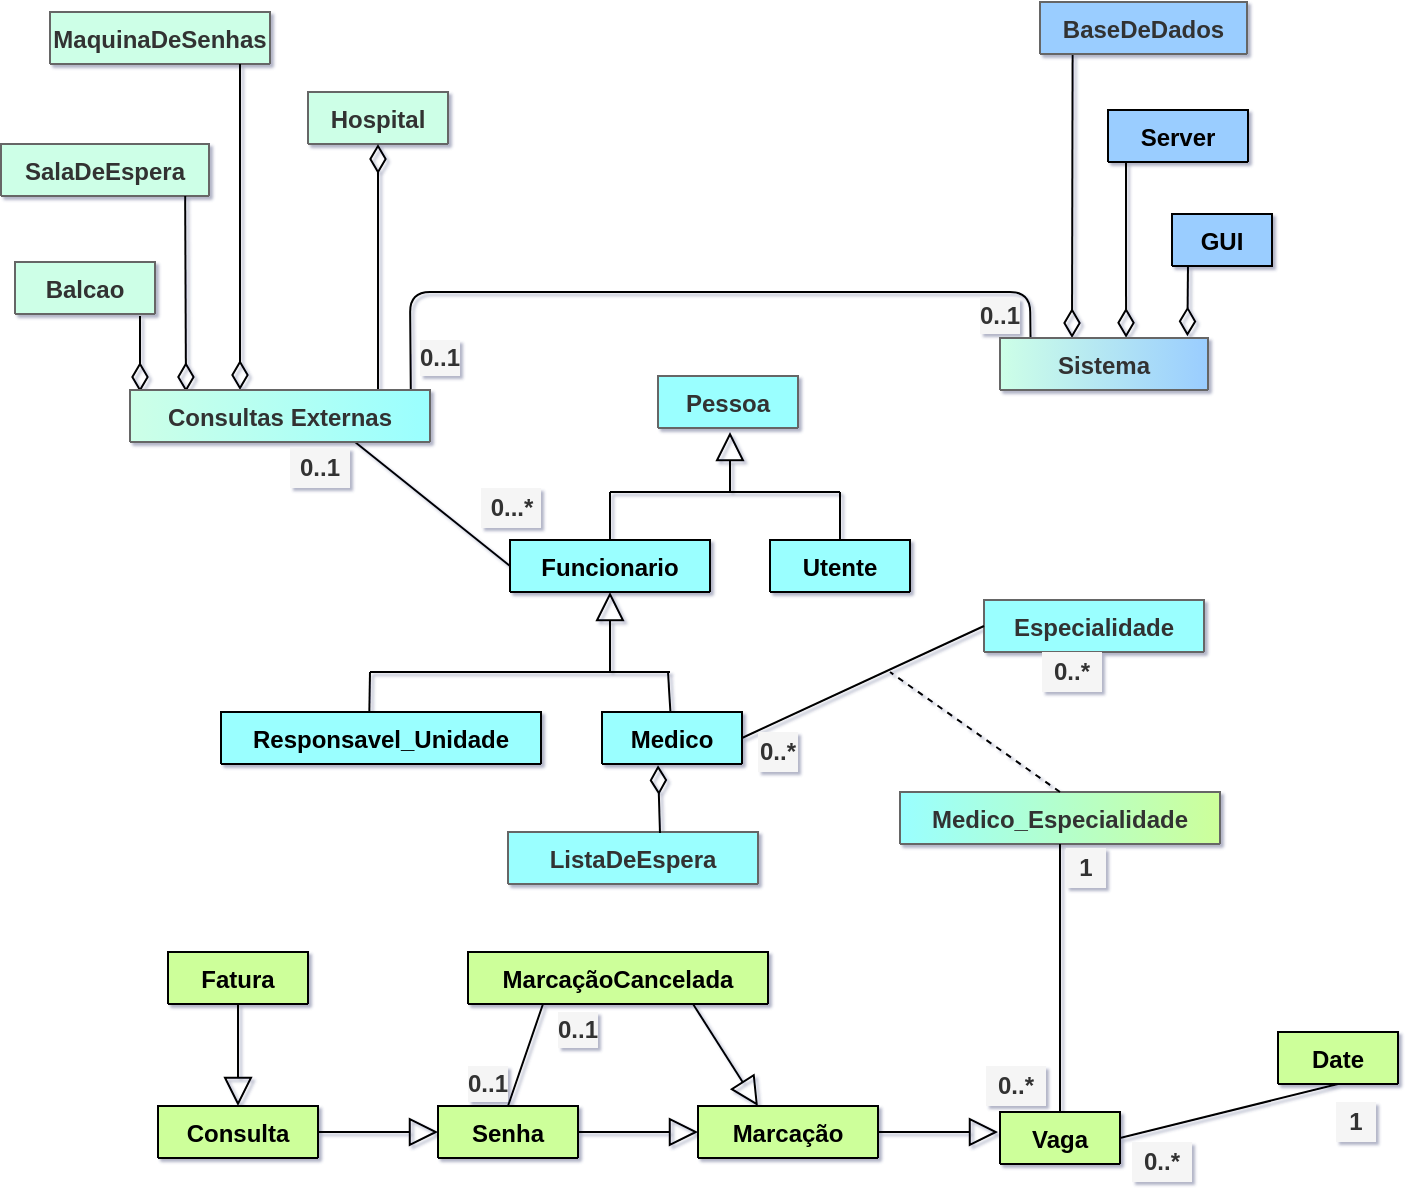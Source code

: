 <mxfile version="14.2.7" type="device"><diagram id="d--_WvBgTu2M_p7kY_5c" name="Page-1"><mxGraphModel dx="865" dy="1578" grid="1" gridSize="10" guides="1" tooltips="1" connect="1" arrows="1" fold="1" page="1" pageScale="1" pageWidth="827" pageHeight="1169" math="0" shadow="1"><root><mxCell id="0"/><mxCell id="1" parent="0"/><mxCell id="h8vCfvThGdlpIlP84JQF-1" value="Funcionario" style="swimlane;fontStyle=1;align=center;verticalAlign=top;childLayout=stackLayout;horizontal=1;startSize=26;horizontalStack=0;resizeParent=1;resizeParentMax=0;resizeLast=0;collapsible=1;marginBottom=0;fillColor=#9AFFFF;" vertex="1" collapsed="1" parent="1"><mxGeometry x="310" y="-206" width="100" height="26" as="geometry"><mxRectangle x="200" y="-239" width="160" height="128" as="alternateBounds"/></mxGeometry></mxCell><mxCell id="h8vCfvThGdlpIlP84JQF-2" value="- String access-key&#10;--int idFuncionario" style="text;strokeColor=none;fillColor=none;align=left;verticalAlign=top;spacingLeft=4;spacingRight=4;overflow=hidden;rotatable=0;points=[[0,0.5],[1,0.5]];portConstraint=eastwest;" vertex="1" parent="h8vCfvThGdlpIlP84JQF-1"><mxGeometry y="26" width="100" height="34" as="geometry"/></mxCell><mxCell id="h8vCfvThGdlpIlP84JQF-3" value="" style="line;strokeWidth=1;fillColor=none;align=left;verticalAlign=middle;spacingTop=-1;spacingLeft=3;spacingRight=3;rotatable=0;labelPosition=right;points=[];portConstraint=eastwest;" vertex="1" parent="h8vCfvThGdlpIlP84JQF-1"><mxGeometry y="60" width="100" height="8" as="geometry"/></mxCell><mxCell id="h8vCfvThGdlpIlP84JQF-4" value="+ verificarMarcaçao(utente)&#10;+ visualizarFaturas(utente)&#10;+ cobrar(fatura)" style="text;strokeColor=none;fillColor=none;align=left;verticalAlign=top;spacingLeft=4;spacingRight=4;overflow=hidden;rotatable=0;points=[[0,0.5],[1,0.5]];portConstraint=eastwest;" vertex="1" parent="h8vCfvThGdlpIlP84JQF-1"><mxGeometry y="68" width="100" height="60" as="geometry"/></mxCell><mxCell id="h8vCfvThGdlpIlP84JQF-5" value="Utente" style="swimlane;fontStyle=1;align=center;verticalAlign=top;childLayout=stackLayout;horizontal=1;startSize=26;horizontalStack=0;resizeParent=1;resizeParentMax=0;resizeLast=0;collapsible=1;marginBottom=0;fillColor=#9AFFFF;" vertex="1" collapsed="1" parent="1"><mxGeometry x="440" y="-206" width="70" height="26" as="geometry"><mxRectangle x="520" y="-239" width="160" height="80" as="alternateBounds"/></mxGeometry></mxCell><mxCell id="h8vCfvThGdlpIlP84JQF-6" value="" style="line;strokeWidth=1;fillColor=none;align=left;verticalAlign=middle;spacingTop=-1;spacingLeft=3;spacingRight=3;rotatable=0;labelPosition=right;points=[];portConstraint=eastwest;" vertex="1" parent="h8vCfvThGdlpIlP84JQF-5"><mxGeometry y="26" width="70" height="14" as="geometry"/></mxCell><mxCell id="h8vCfvThGdlpIlP84JQF-7" value="+ anunciarPresencia()&#10;+ fazerPagamento(fatura)" style="text;strokeColor=none;fillColor=none;align=left;verticalAlign=top;spacingLeft=4;spacingRight=4;overflow=hidden;rotatable=0;points=[[0,0.5],[1,0.5]];portConstraint=eastwest;" vertex="1" parent="h8vCfvThGdlpIlP84JQF-5"><mxGeometry y="40" width="70" height="40" as="geometry"/></mxCell><mxCell id="h8vCfvThGdlpIlP84JQF-14" value="Pessoa" style="swimlane;fontStyle=1;align=center;verticalAlign=top;childLayout=stackLayout;horizontal=1;startSize=26;horizontalStack=0;resizeParent=1;resizeParentMax=0;resizeLast=0;collapsible=1;marginBottom=0;strokeColor=#666666;fontColor=#333333;fillColor=#9AFFFF;" vertex="1" collapsed="1" parent="1"><mxGeometry x="384" y="-288" width="70" height="26" as="geometry"><mxRectangle x="350" y="-530" width="190" height="190" as="alternateBounds"/></mxGeometry></mxCell><mxCell id="h8vCfvThGdlpIlP84JQF-15" value="- String nome&#10;- String morada&#10;- String e-mail&#10;- int telemóvel &#10;- int data-nascimento&#10;- String sexo&#10;- int numeroDeUtente" style="text;strokeColor=none;fillColor=none;align=left;verticalAlign=top;spacingLeft=4;spacingRight=4;overflow=hidden;rotatable=0;points=[[0,0.5],[1,0.5]];portConstraint=eastwest;" vertex="1" parent="h8vCfvThGdlpIlP84JQF-14"><mxGeometry y="26" width="70" height="104" as="geometry"/></mxCell><mxCell id="h8vCfvThGdlpIlP84JQF-16" value="" style="line;strokeWidth=1;fillColor=none;align=left;verticalAlign=middle;spacingTop=-1;spacingLeft=3;spacingRight=3;rotatable=0;labelPosition=right;points=[];portConstraint=eastwest;" vertex="1" parent="h8vCfvThGdlpIlP84JQF-14"><mxGeometry y="130" width="70" height="30" as="geometry"/></mxCell><mxCell id="h8vCfvThGdlpIlP84JQF-17" value="+ visualizarCalendario(...)" style="text;strokeColor=none;fillColor=none;align=left;verticalAlign=top;spacingLeft=4;spacingRight=4;overflow=hidden;rotatable=0;points=[[0,0.5],[1,0.5]];portConstraint=eastwest;" vertex="1" parent="h8vCfvThGdlpIlP84JQF-14"><mxGeometry y="160" width="70" height="30" as="geometry"/></mxCell><mxCell id="h8vCfvThGdlpIlP84JQF-18" value="" style="endArrow=block;endFill=0;endSize=12;html=1;strokeWidth=1;" edge="1" parent="1"><mxGeometry width="160" relative="1" as="geometry"><mxPoint x="420" y="-230" as="sourcePoint"/><mxPoint x="420" y="-260" as="targetPoint"/></mxGeometry></mxCell><mxCell id="h8vCfvThGdlpIlP84JQF-19" value="" style="endArrow=none;html=1;strokeWidth=1;" edge="1" parent="1"><mxGeometry width="50" height="50" relative="1" as="geometry"><mxPoint x="360" y="-230" as="sourcePoint"/><mxPoint x="475" y="-230" as="targetPoint"/></mxGeometry></mxCell><mxCell id="h8vCfvThGdlpIlP84JQF-20" value="" style="endArrow=none;html=1;strokeWidth=1;exitX=0.5;exitY=0;exitDx=0;exitDy=0;" edge="1" parent="1" source="h8vCfvThGdlpIlP84JQF-1"><mxGeometry width="50" height="50" relative="1" as="geometry"><mxPoint x="280" y="-229" as="sourcePoint"/><mxPoint x="360" y="-230" as="targetPoint"/></mxGeometry></mxCell><mxCell id="h8vCfvThGdlpIlP84JQF-21" value="" style="endArrow=none;html=1;strokeWidth=1;exitX=0.5;exitY=0;exitDx=0;exitDy=0;" edge="1" parent="1" source="h8vCfvThGdlpIlP84JQF-5"><mxGeometry width="50" height="50" relative="1" as="geometry"><mxPoint x="250" y="-159" as="sourcePoint"/><mxPoint x="475" y="-230" as="targetPoint"/></mxGeometry></mxCell><mxCell id="h8vCfvThGdlpIlP84JQF-22" value="" style="endArrow=block;endFill=0;endSize=12;html=1;strokeWidth=1;entryX=0.5;entryY=1;entryDx=0;entryDy=0;" edge="1" parent="1" target="h8vCfvThGdlpIlP84JQF-1"><mxGeometry width="160" relative="1" as="geometry"><mxPoint x="360" y="-140" as="sourcePoint"/><mxPoint x="279.5" y="-110.996" as="targetPoint"/></mxGeometry></mxCell><mxCell id="h8vCfvThGdlpIlP84JQF-23" value="" style="endArrow=none;html=1;strokeWidth=1;" edge="1" parent="1"><mxGeometry width="50" height="50" relative="1" as="geometry"><mxPoint x="240" y="-140" as="sourcePoint"/><mxPoint x="390" y="-140" as="targetPoint"/></mxGeometry></mxCell><mxCell id="h8vCfvThGdlpIlP84JQF-24" value="" style="endArrow=none;html=1;strokeWidth=1;exitX=0.5;exitY=0;exitDx=0;exitDy=0;" edge="1" parent="1"><mxGeometry width="50" height="50" relative="1" as="geometry"><mxPoint x="239.5" y="-110" as="sourcePoint"/><mxPoint x="240" y="-140" as="targetPoint"/></mxGeometry></mxCell><mxCell id="h8vCfvThGdlpIlP84JQF-25" value="" style="endArrow=none;html=1;strokeWidth=1;" edge="1" parent="1" source="h8vCfvThGdlpIlP84JQF-8"><mxGeometry width="50" height="50" relative="1" as="geometry"><mxPoint x="400" y="-130" as="sourcePoint"/><mxPoint x="389" y="-140" as="targetPoint"/></mxGeometry></mxCell><mxCell id="h8vCfvThGdlpIlP84JQF-26" value="Especialidade" style="swimlane;fontStyle=1;align=center;verticalAlign=top;childLayout=stackLayout;horizontal=1;startSize=26;horizontalStack=0;resizeParent=1;resizeParentMax=0;resizeLast=0;collapsible=1;marginBottom=0;strokeColor=#666666;fontColor=#333333;fillColor=#9AFFFF;" vertex="1" collapsed="1" parent="1"><mxGeometry x="547" y="-176" width="110" height="26" as="geometry"><mxRectangle x="540" y="-120" width="160" height="68" as="alternateBounds"/></mxGeometry></mxCell><mxCell id="h8vCfvThGdlpIlP84JQF-27" value="- String especialidade" style="text;strokeColor=none;fillColor=none;align=left;verticalAlign=top;spacingLeft=4;spacingRight=4;overflow=hidden;rotatable=0;points=[[0,0.5],[1,0.5]];portConstraint=eastwest;" vertex="1" parent="h8vCfvThGdlpIlP84JQF-26"><mxGeometry y="26" width="110" height="34" as="geometry"/></mxCell><mxCell id="h8vCfvThGdlpIlP84JQF-28" value="" style="line;strokeWidth=1;fillColor=none;align=left;verticalAlign=middle;spacingTop=-1;spacingLeft=3;spacingRight=3;rotatable=0;labelPosition=right;points=[];portConstraint=eastwest;" vertex="1" parent="h8vCfvThGdlpIlP84JQF-26"><mxGeometry y="60" width="110" height="8" as="geometry"/></mxCell><mxCell id="h8vCfvThGdlpIlP84JQF-30" value="&lt;b&gt;0..*&lt;/b&gt;" style="text;html=1;align=center;verticalAlign=middle;whiteSpace=wrap;rounded=0;fillColor=#f5f5f5;fontColor=#333333;" vertex="1" parent="1"><mxGeometry x="434" y="-110" width="20" height="20" as="geometry"/></mxCell><mxCell id="h8vCfvThGdlpIlP84JQF-31" value="&lt;b&gt;0..*&lt;/b&gt;" style="text;html=1;align=center;verticalAlign=middle;whiteSpace=wrap;rounded=0;fillColor=#f5f5f5;fontColor=#333333;" vertex="1" parent="1"><mxGeometry x="576" y="-150" width="30" height="20" as="geometry"/></mxCell><mxCell id="h8vCfvThGdlpIlP84JQF-11" value="Responsavel_Unidade" style="swimlane;fontStyle=1;align=center;verticalAlign=top;childLayout=stackLayout;horizontal=1;startSize=26;horizontalStack=0;resizeParent=1;resizeParentMax=0;resizeLast=0;collapsible=1;marginBottom=0;fillColor=#9AFFFF;" vertex="1" collapsed="1" parent="1"><mxGeometry x="165.5" y="-120" width="160" height="26" as="geometry"><mxRectangle x="40" y="-10" width="160" height="80" as="alternateBounds"/></mxGeometry></mxCell><mxCell id="h8vCfvThGdlpIlP84JQF-12" value="" style="line;strokeWidth=1;fillColor=none;align=left;verticalAlign=middle;spacingTop=-1;spacingLeft=3;spacingRight=3;rotatable=0;labelPosition=right;points=[];portConstraint=eastwest;" vertex="1" parent="h8vCfvThGdlpIlP84JQF-11"><mxGeometry y="26" width="160" height="8" as="geometry"/></mxCell><mxCell id="h8vCfvThGdlpIlP84JQF-13" value="+ abrirVaga(vaga)&#10;+ abrirVagas(vaga[])" style="text;strokeColor=none;fillColor=none;align=left;verticalAlign=top;spacingLeft=4;spacingRight=4;overflow=hidden;rotatable=0;points=[[0,0.5],[1,0.5]];portConstraint=eastwest;" vertex="1" parent="h8vCfvThGdlpIlP84JQF-11"><mxGeometry y="34" width="160" height="46" as="geometry"/></mxCell><mxCell id="h8vCfvThGdlpIlP84JQF-39" value="Medico_Especialidade" style="swimlane;fontStyle=1;align=center;verticalAlign=top;childLayout=stackLayout;horizontal=1;startSize=26;horizontalStack=0;resizeParent=1;resizeParentMax=0;resizeLast=0;collapsible=1;marginBottom=0;strokeColor=#666666;fontColor=#333333;gradientDirection=east;fillColor=#9AFFFF;gradientColor=#CDFF9A;" vertex="1" collapsed="1" parent="1"><mxGeometry x="505" y="-80" width="160" height="26" as="geometry"><mxRectangle x="300" width="160" height="78" as="alternateBounds"/></mxGeometry></mxCell><mxCell id="h8vCfvThGdlpIlP84JQF-40" value="-  Int idFuncionario&#10;- String especialidade" style="text;strokeColor=none;fillColor=none;align=left;verticalAlign=top;spacingLeft=4;spacingRight=4;overflow=hidden;rotatable=0;points=[[0,0.5],[1,0.5]];portConstraint=eastwest;" vertex="1" parent="h8vCfvThGdlpIlP84JQF-39"><mxGeometry y="26" width="160" height="44" as="geometry"/></mxCell><mxCell id="h8vCfvThGdlpIlP84JQF-41" value="" style="line;strokeWidth=1;fillColor=none;align=left;verticalAlign=middle;spacingTop=-1;spacingLeft=3;spacingRight=3;rotatable=0;labelPosition=right;points=[];portConstraint=eastwest;" vertex="1" parent="h8vCfvThGdlpIlP84JQF-39"><mxGeometry y="70" width="160" height="8" as="geometry"/></mxCell><mxCell id="h8vCfvThGdlpIlP84JQF-52" value="Senha" style="swimlane;fontStyle=1;align=center;verticalAlign=top;childLayout=stackLayout;horizontal=1;startSize=26;horizontalStack=0;resizeParent=1;resizeParentMax=0;resizeLast=0;collapsible=1;marginBottom=0;fillColor=#CDFF9A;" vertex="1" collapsed="1" parent="1"><mxGeometry x="274" y="77" width="70" height="26" as="geometry"><mxRectangle x="95" y="497" width="170" height="78" as="alternateBounds"/></mxGeometry></mxCell><mxCell id="h8vCfvThGdlpIlP84JQF-53" value="+ String senha&#10;+ DataTime horaDeChegada  " style="text;strokeColor=none;fillColor=none;align=left;verticalAlign=top;spacingLeft=4;spacingRight=4;overflow=hidden;rotatable=0;points=[[0,0.5],[1,0.5]];portConstraint=eastwest;" vertex="1" parent="h8vCfvThGdlpIlP84JQF-52"><mxGeometry y="26" width="70" height="44" as="geometry"/></mxCell><mxCell id="h8vCfvThGdlpIlP84JQF-54" value="" style="line;strokeWidth=1;fillColor=none;align=left;verticalAlign=middle;spacingTop=-1;spacingLeft=3;spacingRight=3;rotatable=0;labelPosition=right;points=[];portConstraint=eastwest;" vertex="1" parent="h8vCfvThGdlpIlP84JQF-52"><mxGeometry y="70" width="70" height="8" as="geometry"/></mxCell><mxCell id="h8vCfvThGdlpIlP84JQF-55" value="Marcação" style="swimlane;fontStyle=1;align=center;verticalAlign=top;childLayout=stackLayout;horizontal=1;startSize=26;horizontalStack=0;resizeParent=1;resizeParentMax=0;resizeLast=0;collapsible=1;marginBottom=0;fillColor=#CDFF9A;" vertex="1" collapsed="1" parent="1"><mxGeometry x="404" y="77" width="90" height="26" as="geometry"><mxRectangle x="100" y="359" width="160" height="68" as="alternateBounds"/></mxGeometry></mxCell><mxCell id="h8vCfvThGdlpIlP84JQF-56" value="+ Utente utente" style="text;strokeColor=none;fillColor=none;align=left;verticalAlign=top;spacingLeft=4;spacingRight=4;overflow=hidden;rotatable=0;points=[[0,0.5],[1,0.5]];portConstraint=eastwest;" vertex="1" parent="h8vCfvThGdlpIlP84JQF-55"><mxGeometry y="26" width="90" height="34" as="geometry"/></mxCell><mxCell id="h8vCfvThGdlpIlP84JQF-57" value="" style="line;strokeWidth=1;fillColor=none;align=left;verticalAlign=middle;spacingTop=-1;spacingLeft=3;spacingRight=3;rotatable=0;labelPosition=right;points=[];portConstraint=eastwest;" vertex="1" parent="h8vCfvThGdlpIlP84JQF-55"><mxGeometry y="60" width="90" height="8" as="geometry"/></mxCell><mxCell id="h8vCfvThGdlpIlP84JQF-58" value="Fatura" style="swimlane;fontStyle=1;align=center;verticalAlign=top;childLayout=stackLayout;horizontal=1;startSize=26;horizontalStack=0;resizeParent=1;resizeParentMax=0;resizeLast=0;collapsible=1;marginBottom=0;fillColor=#CDFF9A;" vertex="1" collapsed="1" parent="1"><mxGeometry x="139" width="70" height="26" as="geometry"><mxRectangle x="567" y="497" width="160" height="88" as="alternateBounds"/></mxGeometry></mxCell><mxCell id="h8vCfvThGdlpIlP84JQF-59" value="+ String estado&#10;+ double valor&#10;+ DataTime emissao" style="text;strokeColor=none;fillColor=none;align=left;verticalAlign=top;spacingLeft=4;spacingRight=4;overflow=hidden;rotatable=0;points=[[0,0.5],[1,0.5]];portConstraint=eastwest;" vertex="1" parent="h8vCfvThGdlpIlP84JQF-58"><mxGeometry y="26" width="70" height="54" as="geometry"/></mxCell><mxCell id="h8vCfvThGdlpIlP84JQF-60" value="" style="line;strokeWidth=1;fillColor=none;align=left;verticalAlign=middle;spacingTop=-1;spacingLeft=3;spacingRight=3;rotatable=0;labelPosition=right;points=[];portConstraint=eastwest;" vertex="1" parent="h8vCfvThGdlpIlP84JQF-58"><mxGeometry y="80" width="70" height="8" as="geometry"/></mxCell><mxCell id="h8vCfvThGdlpIlP84JQF-61" value="Vaga" style="swimlane;fontStyle=1;align=center;verticalAlign=top;childLayout=stackLayout;horizontal=1;startSize=26;horizontalStack=0;resizeParent=1;resizeParentMax=0;resizeLast=0;collapsible=1;marginBottom=0;fillColor=#CDFF9A;" vertex="1" collapsed="1" parent="1"><mxGeometry x="555" y="80" width="60" height="26" as="geometry"><mxRectangle x="90" y="189" width="180" height="108" as="alternateBounds"/></mxGeometry></mxCell><mxCell id="h8vCfvThGdlpIlP84JQF-62" value="+ Date dia&#10;+ DataTime horario&#10;+ Medico medico &#10;+ Especialidade especialidade" style="text;strokeColor=none;fillColor=none;align=left;verticalAlign=top;spacingLeft=4;spacingRight=4;overflow=hidden;rotatable=0;points=[[0,0.5],[1,0.5]];portConstraint=eastwest;" vertex="1" parent="h8vCfvThGdlpIlP84JQF-61"><mxGeometry y="26" width="60" height="74" as="geometry"/></mxCell><mxCell id="h8vCfvThGdlpIlP84JQF-63" value="" style="line;strokeWidth=1;fillColor=none;align=left;verticalAlign=middle;spacingTop=-1;spacingLeft=3;spacingRight=3;rotatable=0;labelPosition=right;points=[];portConstraint=eastwest;" vertex="1" parent="h8vCfvThGdlpIlP84JQF-61"><mxGeometry y="100" width="60" height="8" as="geometry"/></mxCell><mxCell id="h8vCfvThGdlpIlP84JQF-64" value="Consulta" style="swimlane;fontStyle=1;align=center;verticalAlign=top;childLayout=stackLayout;horizontal=1;startSize=26;horizontalStack=0;resizeParent=1;resizeParentMax=0;resizeLast=0;collapsible=1;marginBottom=0;fillColor=#CDFF9A;" vertex="1" collapsed="1" parent="1"><mxGeometry x="134" y="77" width="80" height="26" as="geometry"><mxRectangle x="333.5" y="497" width="160" height="78" as="alternateBounds"/></mxGeometry></mxCell><mxCell id="h8vCfvThGdlpIlP84JQF-65" value="+ DataTime Inicio&#10;+ DataTime Fim &#10;" style="text;strokeColor=none;fillColor=none;align=left;verticalAlign=top;spacingLeft=4;spacingRight=4;overflow=hidden;rotatable=0;points=[[0,0.5],[1,0.5]];portConstraint=eastwest;" vertex="1" parent="h8vCfvThGdlpIlP84JQF-64"><mxGeometry y="26" width="80" height="44" as="geometry"/></mxCell><mxCell id="h8vCfvThGdlpIlP84JQF-66" value="" style="line;strokeWidth=1;fillColor=none;align=left;verticalAlign=middle;spacingTop=-1;spacingLeft=3;spacingRight=3;rotatable=0;labelPosition=right;points=[];portConstraint=eastwest;" vertex="1" parent="h8vCfvThGdlpIlP84JQF-64"><mxGeometry y="70" width="80" height="8" as="geometry"/></mxCell><mxCell id="h8vCfvThGdlpIlP84JQF-67" value="Date" style="swimlane;fontStyle=1;align=center;verticalAlign=top;childLayout=stackLayout;horizontal=1;startSize=26;horizontalStack=0;resizeParent=1;resizeParentMax=0;resizeLast=0;collapsible=1;marginBottom=0;fillColor=#CDFF9A;" vertex="1" collapsed="1" parent="1"><mxGeometry x="694" y="40" width="60" height="26" as="geometry"><mxRectangle x="380" y="189" width="160" height="180" as="alternateBounds"/></mxGeometry></mxCell><mxCell id="h8vCfvThGdlpIlP84JQF-68" value="- Java.util.Date date" style="text;strokeColor=none;fillColor=none;align=left;verticalAlign=top;spacingLeft=4;spacingRight=4;overflow=hidden;rotatable=0;points=[[0,0.5],[1,0.5]];portConstraint=eastwest;" vertex="1" parent="h8vCfvThGdlpIlP84JQF-67"><mxGeometry y="26" width="60" height="26" as="geometry"/></mxCell><mxCell id="h8vCfvThGdlpIlP84JQF-69" value="" style="line;strokeWidth=1;fillColor=none;align=left;verticalAlign=middle;spacingTop=-1;spacingLeft=3;spacingRight=3;rotatable=0;labelPosition=right;points=[];portConstraint=eastwest;" vertex="1" parent="h8vCfvThGdlpIlP84JQF-67"><mxGeometry y="52" width="60" height="18" as="geometry"/></mxCell><mxCell id="h8vCfvThGdlpIlP84JQF-70" value="+ Date(int, int, int)&#10;+ getDateValue()&#10;+ getDay()&#10;+ getMonth()&#10;+ getYear()&#10;+ compareTo()&#10;+ equal()&#10;&#10;" style="text;strokeColor=none;fillColor=none;align=left;verticalAlign=top;spacingLeft=4;spacingRight=4;overflow=hidden;rotatable=0;points=[[0,0.5],[1,0.5]];portConstraint=eastwest;" vertex="1" parent="h8vCfvThGdlpIlP84JQF-67"><mxGeometry y="70" width="60" height="110" as="geometry"/></mxCell><mxCell id="h8vCfvThGdlpIlP84JQF-72" value="" style="endArrow=block;endFill=0;endSize=12;html=1;strokeWidth=1;" edge="1" parent="1"><mxGeometry width="160" relative="1" as="geometry"><mxPoint x="494" y="90" as="sourcePoint"/><mxPoint x="554" y="90" as="targetPoint"/></mxGeometry></mxCell><mxCell id="h8vCfvThGdlpIlP84JQF-73" value="" style="endArrow=block;endFill=0;endSize=12;html=1;strokeWidth=1;entryX=0;entryY=0.5;entryDx=0;entryDy=0;" edge="1" parent="1" target="h8vCfvThGdlpIlP84JQF-55"><mxGeometry width="160" relative="1" as="geometry"><mxPoint x="344" y="90" as="sourcePoint"/><mxPoint x="203.5" y="387.004" as="targetPoint"/></mxGeometry></mxCell><mxCell id="h8vCfvThGdlpIlP84JQF-74" value="" style="endArrow=block;endFill=0;endSize=12;html=1;strokeWidth=1;entryX=0;entryY=0.5;entryDx=0;entryDy=0;" edge="1" parent="1" target="h8vCfvThGdlpIlP84JQF-52"><mxGeometry width="160" relative="1" as="geometry"><mxPoint x="214" y="90" as="sourcePoint"/><mxPoint x="204" y="525" as="targetPoint"/></mxGeometry></mxCell><mxCell id="h8vCfvThGdlpIlP84JQF-75" value="" style="endArrow=block;endFill=0;endSize=12;html=1;strokeWidth=1;entryX=0.5;entryY=0;entryDx=0;entryDy=0;exitX=0.5;exitY=1;exitDx=0;exitDy=0;" edge="1" parent="1" source="h8vCfvThGdlpIlP84JQF-58" target="h8vCfvThGdlpIlP84JQF-64"><mxGeometry width="160" relative="1" as="geometry"><mxPoint x="415" y="330" as="sourcePoint"/><mxPoint x="344" y="330" as="targetPoint"/></mxGeometry></mxCell><mxCell id="h8vCfvThGdlpIlP84JQF-76" value="MarcaçãoCancelada" style="swimlane;fontStyle=1;align=center;verticalAlign=top;childLayout=stackLayout;horizontal=1;startSize=26;horizontalStack=0;resizeParent=1;resizeParentMax=0;resizeLast=0;collapsible=1;marginBottom=0;gradientDirection=east;fillColor=#CDFF9A;" vertex="1" collapsed="1" parent="1"><mxGeometry x="289" width="150" height="26" as="geometry"><mxRectangle x="560" y="359" width="160" height="88" as="alternateBounds"/></mxGeometry></mxCell><mxCell id="h8vCfvThGdlpIlP84JQF-77" value="+ Date dataCancelamento&#10;+ Pessoa cancelou&#10;+ String Razao" style="text;strokeColor=none;fillColor=none;align=left;verticalAlign=top;spacingLeft=4;spacingRight=4;overflow=hidden;rotatable=0;points=[[0,0.5],[1,0.5]];portConstraint=eastwest;" vertex="1" parent="h8vCfvThGdlpIlP84JQF-76"><mxGeometry y="26" width="150" height="54" as="geometry"/></mxCell><mxCell id="h8vCfvThGdlpIlP84JQF-78" value="" style="line;strokeWidth=1;fillColor=none;align=left;verticalAlign=middle;spacingTop=-1;spacingLeft=3;spacingRight=3;rotatable=0;labelPosition=right;points=[];portConstraint=eastwest;" vertex="1" parent="h8vCfvThGdlpIlP84JQF-76"><mxGeometry y="80" width="150" height="8" as="geometry"/></mxCell><mxCell id="h8vCfvThGdlpIlP84JQF-79" value="" style="endArrow=block;endFill=0;endSize=12;html=1;strokeWidth=1;entryX=0.333;entryY=0;entryDx=0;entryDy=0;exitX=0.75;exitY=1;exitDx=0;exitDy=0;entryPerimeter=0;" edge="1" parent="1" target="h8vCfvThGdlpIlP84JQF-55" source="h8vCfvThGdlpIlP84JQF-76"><mxGeometry width="160" relative="1" as="geometry"><mxPoint x="573" y="482" as="sourcePoint"/><mxPoint x="203.5" y="387.004" as="targetPoint"/></mxGeometry></mxCell><mxCell id="h8vCfvThGdlpIlP84JQF-80" value="" style="endArrow=none;html=1;exitX=0.5;exitY=0;exitDx=0;exitDy=0;entryX=0.25;entryY=1;entryDx=0;entryDy=0;" edge="1" parent="1" source="h8vCfvThGdlpIlP84JQF-52" target="h8vCfvThGdlpIlP84JQF-76"><mxGeometry width="50" height="50" relative="1" as="geometry"><mxPoint x="464" y="499" as="sourcePoint"/><mxPoint x="514" y="449" as="targetPoint"/></mxGeometry></mxCell><mxCell id="h8vCfvThGdlpIlP84JQF-81" value="" style="endArrow=none;html=1;entryX=0.5;entryY=1;entryDx=0;entryDy=0;exitX=1;exitY=0.5;exitDx=0;exitDy=0;" edge="1" parent="1" source="h8vCfvThGdlpIlP84JQF-61" target="h8vCfvThGdlpIlP84JQF-67"><mxGeometry width="50" height="50" relative="1" as="geometry"><mxPoint x="284.62" y="308.024" as="sourcePoint"/><mxPoint x="394.76" y="308" as="targetPoint"/></mxGeometry></mxCell><mxCell id="h8vCfvThGdlpIlP84JQF-82" value="" style="endArrow=none;html=1;entryX=0.5;entryY=1;entryDx=0;entryDy=0;exitX=0.5;exitY=0;exitDx=0;exitDy=0;" edge="1" parent="1" source="h8vCfvThGdlpIlP84JQF-61" target="h8vCfvThGdlpIlP84JQF-39"><mxGeometry width="50" height="50" relative="1" as="geometry"><mxPoint x="354" y="309" as="sourcePoint"/><mxPoint x="194" y="157" as="targetPoint"/></mxGeometry></mxCell><mxCell id="h8vCfvThGdlpIlP84JQF-84" value="0..1" style="text;html=1;fillColor=#f5f5f5;align=center;verticalAlign=middle;whiteSpace=wrap;rounded=0;fontColor=#333333;fontStyle=1" vertex="1" parent="1"><mxGeometry x="334" y="30" width="20" height="18" as="geometry"/></mxCell><mxCell id="h8vCfvThGdlpIlP84JQF-85" value="1" style="text;html=1;fillColor=#f5f5f5;align=center;verticalAlign=middle;whiteSpace=wrap;rounded=0;fontColor=#333333;fontStyle=1" vertex="1" parent="1"><mxGeometry x="723" y="75" width="20" height="20" as="geometry"/></mxCell><mxCell id="h8vCfvThGdlpIlP84JQF-86" value="0..*" style="text;html=1;fillColor=#f5f5f5;align=center;verticalAlign=middle;whiteSpace=wrap;rounded=0;fontColor=#333333;fontStyle=1" vertex="1" parent="1"><mxGeometry x="621" y="95" width="30" height="20" as="geometry"/></mxCell><mxCell id="h8vCfvThGdlpIlP84JQF-87" value="1" style="text;html=1;fillColor=#f5f5f5;align=center;verticalAlign=middle;whiteSpace=wrap;rounded=0;fontColor=#333333;fontStyle=1" vertex="1" parent="1"><mxGeometry x="588" y="-52" width="20" height="20" as="geometry"/></mxCell><mxCell id="h8vCfvThGdlpIlP84JQF-88" value="0..*" style="text;html=1;fillColor=#f5f5f5;align=center;verticalAlign=middle;whiteSpace=wrap;rounded=0;fontColor=#333333;fontStyle=1" vertex="1" parent="1"><mxGeometry x="548" y="57" width="30" height="20" as="geometry"/></mxCell><mxCell id="h8vCfvThGdlpIlP84JQF-90" value="0..1" style="text;html=1;fillColor=#f5f5f5;align=center;verticalAlign=middle;whiteSpace=wrap;rounded=0;fontColor=#333333;fontStyle=1" vertex="1" parent="1"><mxGeometry x="289" y="57" width="20" height="18" as="geometry"/></mxCell><mxCell id="h8vCfvThGdlpIlP84JQF-8" value="Medico" style="swimlane;fontStyle=1;align=center;verticalAlign=top;childLayout=stackLayout;horizontal=1;startSize=26;horizontalStack=0;resizeParent=1;resizeParentMax=0;resizeLast=0;collapsible=1;marginBottom=0;fillColor=#9AFFFF;" vertex="1" collapsed="1" parent="1"><mxGeometry x="356" y="-120" width="70" height="26" as="geometry"><mxRectangle x="300" y="-10" width="270" height="100" as="alternateBounds"/></mxGeometry></mxCell><mxCell id="h8vCfvThGdlpIlP84JQF-9" value="" style="line;strokeWidth=1;fillColor=none;align=left;verticalAlign=middle;spacingTop=-1;spacingLeft=3;spacingRight=3;rotatable=0;labelPosition=right;points=[];portConstraint=eastwest;" vertex="1" parent="h8vCfvThGdlpIlP84JQF-8"><mxGeometry y="26" width="70" height="8" as="geometry"/></mxCell><mxCell id="h8vCfvThGdlpIlP84JQF-10" value="+ visualizarListaDeClientesNaSalaDeEspera()&#10;+ chamarCliente(senha)&#10;+ fecharConsulta(marcação)" style="text;strokeColor=none;fillColor=none;align=left;verticalAlign=top;spacingLeft=4;spacingRight=4;overflow=hidden;rotatable=0;points=[[0,0.5],[1,0.5]];portConstraint=eastwest;" vertex="1" parent="h8vCfvThGdlpIlP84JQF-8"><mxGeometry y="34" width="70" height="66" as="geometry"/></mxCell><mxCell id="h8vCfvThGdlpIlP84JQF-149" value="" style="endArrow=none;html=1;exitX=1;exitY=0.5;exitDx=0;exitDy=0;entryX=0;entryY=0.5;entryDx=0;entryDy=0;" edge="1" parent="1" source="h8vCfvThGdlpIlP84JQF-8" target="h8vCfvThGdlpIlP84JQF-26"><mxGeometry width="50" height="50" relative="1" as="geometry"><mxPoint x="380" y="20" as="sourcePoint"/><mxPoint x="430" y="-30" as="targetPoint"/></mxGeometry></mxCell><mxCell id="h8vCfvThGdlpIlP84JQF-150" value="" style="endArrow=none;dashed=1;html=1;exitX=0.5;exitY=0;exitDx=0;exitDy=0;" edge="1" parent="1" source="h8vCfvThGdlpIlP84JQF-39"><mxGeometry width="50" height="50" relative="1" as="geometry"><mxPoint x="380" y="20" as="sourcePoint"/><mxPoint x="500" y="-140" as="targetPoint"/></mxGeometry></mxCell><mxCell id="h8vCfvThGdlpIlP84JQF-151" value="ListaDeEspera" style="swimlane;fontStyle=1;align=center;verticalAlign=top;childLayout=stackLayout;horizontal=1;startSize=26;horizontalStack=0;resizeParent=1;resizeParentMax=0;resizeLast=0;collapsible=1;marginBottom=0;strokeColor=#666666;fontColor=#333333;fillColor=#9AFFFF;" vertex="1" collapsed="1" parent="1"><mxGeometry x="309" y="-60" width="125" height="26" as="geometry"><mxRectangle x="305" y="720" width="190" height="90" as="alternateBounds"/></mxGeometry></mxCell><mxCell id="h8vCfvThGdlpIlP84JQF-152" value="&lt;br&gt;- Senha[] senhas" style="text;html=1;align=left;verticalAlign=middle;resizable=0;points=[];autosize=1;" vertex="1" parent="h8vCfvThGdlpIlP84JQF-151"><mxGeometry y="26" width="125" height="30" as="geometry"/></mxCell><mxCell id="h8vCfvThGdlpIlP84JQF-153" value="" style="line;strokeWidth=1;fillColor=none;align=left;verticalAlign=middle;spacingTop=-1;spacingLeft=3;spacingRight=3;rotatable=0;labelPosition=right;points=[];portConstraint=eastwest;" vertex="1" parent="h8vCfvThGdlpIlP84JQF-151"><mxGeometry y="56" width="125" height="14" as="geometry"/></mxCell><mxCell id="h8vCfvThGdlpIlP84JQF-154" value="- mostrarSenha(senha)" style="text;html=1;align=left;verticalAlign=middle;resizable=0;points=[];autosize=1;" vertex="1" parent="h8vCfvThGdlpIlP84JQF-151"><mxGeometry y="70" width="125" height="20" as="geometry"/></mxCell><mxCell id="h8vCfvThGdlpIlP84JQF-155" value="" style="endArrow=diamondThin;endFill=0;endSize=12;html=1;entryX=0.295;entryY=1.048;entryDx=0;entryDy=0;entryPerimeter=0;exitX=0.608;exitY=-0.058;exitDx=0;exitDy=0;exitPerimeter=0;" edge="1" parent="1"><mxGeometry width="160" relative="1" as="geometry"><mxPoint x="385" y="-59.508" as="sourcePoint"/><mxPoint x="384.0" y="-93.412" as="targetPoint"/></mxGeometry></mxCell><mxCell id="h8vCfvThGdlpIlP84JQF-159" value="Hospital" style="swimlane;fontStyle=1;align=center;verticalAlign=top;childLayout=stackLayout;horizontal=1;startSize=26;horizontalStack=0;resizeParent=1;resizeParentMax=0;resizeLast=0;collapsible=1;marginBottom=0;strokeColor=#666666;fontColor=#333333;fillColor=#CDFFE7;" vertex="1" collapsed="1" parent="1"><mxGeometry x="209" y="-430" width="70" height="26" as="geometry"><mxRectangle x="281" y="-690" width="190" height="100" as="alternateBounds"/></mxGeometry></mxCell><mxCell id="h8vCfvThGdlpIlP84JQF-160" value="- String adereço&lt;br&gt;- int id&lt;br&gt;- String nome" style="text;html=1;align=left;verticalAlign=middle;resizable=0;points=[];autosize=1;" vertex="1" parent="h8vCfvThGdlpIlP84JQF-159"><mxGeometry y="26" width="70" height="50" as="geometry"/></mxCell><mxCell id="h8vCfvThGdlpIlP84JQF-161" value="" style="line;strokeWidth=1;fillColor=none;align=left;verticalAlign=middle;spacingTop=-1;spacingLeft=3;spacingRight=3;rotatable=0;labelPosition=right;points=[];portConstraint=eastwest;" vertex="1" parent="h8vCfvThGdlpIlP84JQF-159"><mxGeometry y="76" width="70" height="24" as="geometry"/></mxCell><mxCell id="h8vCfvThGdlpIlP84JQF-162" value="MaquinaDeSenhas" style="swimlane;fontStyle=1;align=center;verticalAlign=top;childLayout=stackLayout;horizontal=1;startSize=26;horizontalStack=0;resizeParent=1;resizeParentMax=0;resizeLast=0;collapsible=1;marginBottom=0;strokeColor=#666666;fontColor=#333333;fillColor=#CDFFE7;" vertex="1" collapsed="1" parent="1"><mxGeometry x="80" y="-470" width="110" height="26" as="geometry"><mxRectangle x="520" y="-391" width="190" height="110" as="alternateBounds"/></mxGeometry></mxCell><mxCell id="h8vCfvThGdlpIlP84JQF-163" value="- int id" style="text;html=1;align=left;verticalAlign=middle;resizable=0;points=[];autosize=1;" vertex="1" parent="h8vCfvThGdlpIlP84JQF-162"><mxGeometry y="26" width="110" height="20" as="geometry"/></mxCell><mxCell id="h8vCfvThGdlpIlP84JQF-164" value="" style="line;strokeWidth=1;fillColor=none;align=left;verticalAlign=middle;spacingTop=-1;spacingLeft=3;spacingRight=3;rotatable=0;labelPosition=right;points=[];portConstraint=eastwest;" vertex="1" parent="h8vCfvThGdlpIlP84JQF-162"><mxGeometry y="46" width="110" height="14" as="geometry"/></mxCell><mxCell id="h8vCfvThGdlpIlP84JQF-165" value="- imprimirSenha()&lt;br&gt;- verifyMarcção(utente)&lt;br&gt;- lerCartão()" style="text;html=1;align=left;verticalAlign=middle;resizable=0;points=[];autosize=1;" vertex="1" parent="h8vCfvThGdlpIlP84JQF-162"><mxGeometry y="60" width="110" height="50" as="geometry"/></mxCell><mxCell id="h8vCfvThGdlpIlP84JQF-170" value="" style="endArrow=none;html=1;entryX=0;entryY=0.5;entryDx=0;entryDy=0;exitX=0.75;exitY=1;exitDx=0;exitDy=0;" edge="1" parent="1" source="h8vCfvThGdlpIlP84JQF-156" target="h8vCfvThGdlpIlP84JQF-1"><mxGeometry width="50" height="50" relative="1" as="geometry"><mxPoint x="230" y="-250" as="sourcePoint"/><mxPoint x="290" y="-200" as="targetPoint"/></mxGeometry></mxCell><mxCell id="h8vCfvThGdlpIlP84JQF-171" value="&lt;b&gt;0...*&lt;/b&gt;" style="text;html=1;align=center;verticalAlign=middle;whiteSpace=wrap;rounded=0;fillColor=#f5f5f5;fontColor=#333333;" vertex="1" parent="1"><mxGeometry x="295.5" y="-232" width="30" height="20" as="geometry"/></mxCell><mxCell id="h8vCfvThGdlpIlP84JQF-172" value="&lt;b&gt;0..1&lt;/b&gt;" style="text;html=1;align=center;verticalAlign=middle;whiteSpace=wrap;rounded=0;fillColor=#f5f5f5;fontColor=#333333;" vertex="1" parent="1"><mxGeometry x="200" y="-252" width="30" height="20" as="geometry"/></mxCell><mxCell id="h8vCfvThGdlpIlP84JQF-173" value="" style="endArrow=diamondThin;endFill=0;endSize=12;html=1;" edge="1" parent="1"><mxGeometry width="160" relative="1" as="geometry"><mxPoint x="175" y="-444" as="sourcePoint"/><mxPoint x="175" y="-281" as="targetPoint"/></mxGeometry></mxCell><mxCell id="h8vCfvThGdlpIlP84JQF-175" value="Balcao" style="swimlane;fontStyle=1;align=center;verticalAlign=top;childLayout=stackLayout;horizontal=1;startSize=26;horizontalStack=0;resizeParent=1;resizeParentMax=0;resizeLast=0;collapsible=1;marginBottom=0;strokeColor=#666666;fontColor=#333333;fillColor=#CDFFE7;" vertex="1" collapsed="1" parent="1"><mxGeometry x="62.5" y="-345" width="70" height="26" as="geometry"><mxRectangle x="50" y="-390" width="190" height="70" as="alternateBounds"/></mxGeometry></mxCell><mxCell id="h8vCfvThGdlpIlP84JQF-176" value="- int id" style="text;html=1;align=left;verticalAlign=middle;resizable=0;points=[];autosize=1;" vertex="1" parent="h8vCfvThGdlpIlP84JQF-175"><mxGeometry y="26" width="70" height="20" as="geometry"/></mxCell><mxCell id="h8vCfvThGdlpIlP84JQF-177" value="" style="line;strokeWidth=1;fillColor=none;align=left;verticalAlign=middle;spacingTop=-1;spacingLeft=3;spacingRight=3;rotatable=0;labelPosition=right;points=[];portConstraint=eastwest;" vertex="1" parent="h8vCfvThGdlpIlP84JQF-175"><mxGeometry y="46" width="70" height="24" as="geometry"/></mxCell><mxCell id="h8vCfvThGdlpIlP84JQF-178" value="" style="endArrow=diamondThin;endFill=0;endSize=12;html=1;entryX=0.5;entryY=1;entryDx=0;entryDy=0;" edge="1" parent="1" target="h8vCfvThGdlpIlP84JQF-159"><mxGeometry width="160" relative="1" as="geometry"><mxPoint x="244" y="-280" as="sourcePoint"/><mxPoint x="481.71" y="-459.9" as="targetPoint"/></mxGeometry></mxCell><mxCell id="h8vCfvThGdlpIlP84JQF-179" value="SalaDeEspera" style="swimlane;fontStyle=1;align=center;verticalAlign=top;childLayout=stackLayout;horizontal=1;startSize=26;horizontalStack=0;resizeParent=1;resizeParentMax=0;resizeLast=0;collapsible=1;marginBottom=0;strokeColor=#666666;fontColor=#333333;fillColor=#CDFFE7;" vertex="1" collapsed="1" parent="1"><mxGeometry x="55.5" y="-404" width="104" height="26" as="geometry"><mxRectangle x="276" y="-390" width="200" height="60" as="alternateBounds"/></mxGeometry></mxCell><mxCell id="h8vCfvThGdlpIlP84JQF-180" value="" style="line;strokeWidth=1;fillColor=none;align=left;verticalAlign=middle;spacingTop=-1;spacingLeft=3;spacingRight=3;rotatable=0;labelPosition=right;points=[];portConstraint=eastwest;" vertex="1" parent="h8vCfvThGdlpIlP84JQF-179"><mxGeometry y="26" width="104" height="14" as="geometry"/></mxCell><mxCell id="h8vCfvThGdlpIlP84JQF-181" value="- mostrarSenha(senha)" style="text;html=1;align=left;verticalAlign=middle;resizable=0;points=[];autosize=1;" vertex="1" parent="h8vCfvThGdlpIlP84JQF-179"><mxGeometry y="40" width="104" height="20" as="geometry"/></mxCell><mxCell id="h8vCfvThGdlpIlP84JQF-185" value="" style="endArrow=diamondThin;endFill=0;endSize=12;html=1;exitX=0.75;exitY=1;exitDx=0;exitDy=0;" edge="1" parent="1"><mxGeometry width="160" relative="1" as="geometry"><mxPoint x="147.58" y="-378" as="sourcePoint"/><mxPoint x="148" y="-280" as="targetPoint"/></mxGeometry></mxCell><mxCell id="h8vCfvThGdlpIlP84JQF-186" value="" style="endArrow=diamondThin;endFill=0;endSize=12;html=1;" edge="1" parent="1"><mxGeometry width="160" relative="1" as="geometry"><mxPoint x="125" y="-318" as="sourcePoint"/><mxPoint x="125" y="-280" as="targetPoint"/></mxGeometry></mxCell><mxCell id="h8vCfvThGdlpIlP84JQF-189" value="" style="endArrow=diamondThin;endFill=0;endSize=12;html=1;entryX=0.606;entryY=-0.006;entryDx=0;entryDy=0;entryPerimeter=0;" edge="1" parent="1" target="h8vCfvThGdlpIlP84JQF-187"><mxGeometry width="160" relative="1" as="geometry"><mxPoint x="618" y="-395" as="sourcePoint"/><mxPoint x="599.704" y="-305.83" as="targetPoint"/></mxGeometry></mxCell><mxCell id="h8vCfvThGdlpIlP84JQF-199" value="Server" style="swimlane;fontStyle=1;align=center;verticalAlign=top;childLayout=stackLayout;horizontal=1;startSize=26;horizontalStack=0;resizeParent=1;resizeParentMax=0;resizeLast=0;collapsible=1;marginBottom=0;fillColor=#9ACDFF;" vertex="1" collapsed="1" parent="1"><mxGeometry x="609" y="-421" width="70" height="26" as="geometry"><mxRectangle x="615.5" y="-727" width="220" height="310" as="alternateBounds"/></mxGeometry></mxCell><mxCell id="h8vCfvThGdlpIlP84JQF-200" value="" style="line;strokeWidth=1;fillColor=none;align=left;verticalAlign=middle;spacingTop=-1;spacingLeft=3;spacingRight=3;rotatable=0;labelPosition=right;points=[];portConstraint=eastwest;" vertex="1" parent="h8vCfvThGdlpIlP84JQF-199"><mxGeometry y="26" width="70" height="8" as="geometry"/></mxCell><mxCell id="h8vCfvThGdlpIlP84JQF-201" value="+ getHorario(medico, especialista)&#10;+ setMarcação(vaga)&#10;+ verifyVagas(medico, especialista)&#10;+ notifyResponsavel(message)&#10;+ verifyMarcação(utente)&#10;+ printSenha(marcação)&#10;+ addToSalaDeEspera(senha)&#10;+ getSalaDeEspera(medico)&#10;+ displaySenha(senha)&#10;+ addInicioDeConsulta(marcação)&#10;+ endConsulta(marcaçao)&#10;+ updateMarcação(marcaçao, string)&#10;+ faturar(consulta)&#10;+ getFaturas(utente) &#10;+ sentFatura(fatura)&#10;+ updateFatura(fatura, string)&#10;+ efeturarPagamento(fatura, valorPago,&#10;metodoDePagamento)&#10;+ sentRecibo(fatura)" style="text;strokeColor=none;fillColor=none;align=left;verticalAlign=bottom;spacingLeft=4;spacingRight=4;overflow=hidden;rotatable=0;points=[[0,0.5],[1,0.5]];portConstraint=eastwest;spacingTop=1;spacing=3;spacingBottom=3;" vertex="1" parent="h8vCfvThGdlpIlP84JQF-199"><mxGeometry y="34" width="70" height="276" as="geometry"/></mxCell><mxCell id="h8vCfvThGdlpIlP84JQF-204" value="" style="endArrow=diamondThin;endFill=0;endSize=12;html=1;entryX=0.901;entryY=-0.032;entryDx=0;entryDy=0;entryPerimeter=0;" edge="1" parent="1" target="h8vCfvThGdlpIlP84JQF-187"><mxGeometry width="160" relative="1" as="geometry"><mxPoint x="649" y="-345" as="sourcePoint"/><mxPoint x="626.376" y="-305.83" as="targetPoint"/></mxGeometry></mxCell><mxCell id="h8vCfvThGdlpIlP84JQF-205" value="" style="endArrow=diamondThin;endFill=0;endSize=12;html=1;entryX=0.92;entryY=-0.083;entryDx=0;entryDy=0;entryPerimeter=0;" edge="1" parent="1"><mxGeometry width="160" relative="1" as="geometry"><mxPoint x="591.32" y="-454.84" as="sourcePoint"/><mxPoint x="591" y="-306.998" as="targetPoint"/></mxGeometry></mxCell><mxCell id="h8vCfvThGdlpIlP84JQF-206" style="edgeStyle=orthogonalEdgeStyle;rounded=0;orthogonalLoop=1;jettySize=auto;html=1;exitX=0.5;exitY=1;exitDx=0;exitDy=0;entryX=1;entryY=0.75;entryDx=0;entryDy=0;endArrow=none;endFill=0;" edge="1" parent="1" source="h8vCfvThGdlpIlP84JQF-196" target="h8vCfvThGdlpIlP84JQF-196"><mxGeometry relative="1" as="geometry"/></mxCell><mxCell id="h8vCfvThGdlpIlP84JQF-196" value="GUI" style="swimlane;fontStyle=1;align=center;verticalAlign=top;childLayout=stackLayout;horizontal=1;startSize=26;horizontalStack=0;resizeParent=1;resizeParentMax=0;resizeLast=0;collapsible=1;marginBottom=0;fillColor=#9ACDFF;" vertex="1" collapsed="1" parent="1"><mxGeometry x="641" y="-369" width="50" height="26" as="geometry"><mxRectangle x="165.5" y="-727" width="190" height="150" as="alternateBounds"/></mxGeometry></mxCell><mxCell id="h8vCfvThGdlpIlP84JQF-197" value="" style="line;strokeWidth=1;fillColor=none;align=left;verticalAlign=middle;spacingTop=-1;spacingLeft=3;spacingRight=3;rotatable=0;labelPosition=right;points=[];portConstraint=eastwest;" vertex="1" parent="h8vCfvThGdlpIlP84JQF-196"><mxGeometry y="26" width="50" height="8" as="geometry"/></mxCell><mxCell id="h8vCfvThGdlpIlP84JQF-198" value="+ displayPage(...)&#10;+ displayMessage(String) &#10;+ displayError(string)&#10;+ displaySuccess(string)&#10;+ displayCalendario(...)&#10;+ displayHistorial(utente)&#10;+ validateDados(...)" style="text;strokeColor=none;fillColor=none;align=left;verticalAlign=top;spacingLeft=4;spacingRight=4;overflow=hidden;rotatable=0;points=[[0,0.5],[1,0.5]];portConstraint=eastwest;" vertex="1" parent="h8vCfvThGdlpIlP84JQF-196"><mxGeometry y="34" width="50" height="116" as="geometry"/></mxCell><mxCell id="h8vCfvThGdlpIlP84JQF-191" value="BaseDeDados" style="swimlane;fontStyle=1;align=center;verticalAlign=top;childLayout=stackLayout;horizontal=1;startSize=26;horizontalStack=0;resizeParent=1;resizeParentMax=0;resizeLast=0;collapsible=1;marginBottom=0;strokeColor=#666666;fontColor=#333333;fillColor=#9ACDFF;" vertex="1" collapsed="1" parent="1"><mxGeometry x="575" y="-475" width="103.5" height="26" as="geometry"><mxRectangle x="386.5" y="-727" width="190" height="56" as="alternateBounds"/></mxGeometry></mxCell><mxCell id="h8vCfvThGdlpIlP84JQF-192" value="" style="line;strokeWidth=1;fillColor=none;align=left;verticalAlign=middle;spacingTop=-1;spacingLeft=3;spacingRight=3;rotatable=0;labelPosition=right;points=[];portConstraint=eastwest;" vertex="1" parent="h8vCfvThGdlpIlP84JQF-191"><mxGeometry y="26" width="103.5" height="30" as="geometry"/></mxCell><mxCell id="h8vCfvThGdlpIlP84JQF-208" value="" style="endArrow=none;html=1;exitX=0.936;exitY=0.006;exitDx=0;exitDy=0;exitPerimeter=0;entryX=0.147;entryY=0.058;entryDx=0;entryDy=0;entryPerimeter=0;" edge="1" parent="1" source="h8vCfvThGdlpIlP84JQF-156" target="h8vCfvThGdlpIlP84JQF-187"><mxGeometry width="50" height="50" relative="1" as="geometry"><mxPoint x="350" y="-360" as="sourcePoint"/><mxPoint x="400" y="-410" as="targetPoint"/><Array as="points"><mxPoint x="260" y="-330"/><mxPoint x="570" y="-330"/></Array></mxGeometry></mxCell><mxCell id="h8vCfvThGdlpIlP84JQF-187" value="Sistema" style="swimlane;fontStyle=1;align=center;verticalAlign=top;childLayout=stackLayout;horizontal=1;startSize=26;horizontalStack=0;resizeParent=1;resizeParentMax=0;resizeLast=0;collapsible=1;marginBottom=0;strokeColor=#666666;fontColor=#333333;fillColor=#9ACDFF;gradientColor=#CDFFE7;gradientDirection=west;" vertex="1" collapsed="1" parent="1"><mxGeometry x="555" y="-307" width="104" height="26" as="geometry"><mxRectangle x="385.5" y="-887" width="190" height="56" as="alternateBounds"/></mxGeometry></mxCell><mxCell id="h8vCfvThGdlpIlP84JQF-188" value="" style="line;strokeWidth=1;fillColor=none;align=left;verticalAlign=middle;spacingTop=-1;spacingLeft=3;spacingRight=3;rotatable=0;labelPosition=right;points=[];portConstraint=eastwest;" vertex="1" parent="h8vCfvThGdlpIlP84JQF-187"><mxGeometry y="26" width="104" height="30" as="geometry"/></mxCell><mxCell id="h8vCfvThGdlpIlP84JQF-210" value="0..1" style="text;html=1;fillColor=#f5f5f5;align=center;verticalAlign=middle;whiteSpace=wrap;rounded=0;fontColor=#333333;fontStyle=1" vertex="1" parent="1"><mxGeometry x="265" y="-306" width="20" height="18" as="geometry"/></mxCell><mxCell id="h8vCfvThGdlpIlP84JQF-156" value="Consultas Externas" style="swimlane;fontStyle=1;align=center;verticalAlign=top;childLayout=stackLayout;horizontal=1;startSize=26;horizontalStack=0;resizeParent=1;resizeParentMax=0;resizeLast=0;collapsible=1;marginBottom=0;strokeColor=#666666;fontColor=#333333;fillColor=#CDFFE7;gradientColor=#9AFFFF;gradientDirection=east;" vertex="1" collapsed="1" parent="1"><mxGeometry x="120" y="-281" width="150" height="26" as="geometry"><mxRectangle x="110" y="-281" width="190" height="100" as="alternateBounds"/></mxGeometry></mxCell><mxCell id="h8vCfvThGdlpIlP84JQF-157" value="- String adereço&lt;br&gt;- int id&lt;br&gt;- String nome" style="text;html=1;align=left;verticalAlign=middle;resizable=0;points=[];autosize=1;" vertex="1" parent="h8vCfvThGdlpIlP84JQF-156"><mxGeometry y="26" width="150" height="50" as="geometry"/></mxCell><mxCell id="h8vCfvThGdlpIlP84JQF-158" value="" style="line;strokeWidth=1;fillColor=none;align=left;verticalAlign=middle;spacingTop=-1;spacingLeft=3;spacingRight=3;rotatable=0;labelPosition=right;points=[];portConstraint=eastwest;" vertex="1" parent="h8vCfvThGdlpIlP84JQF-156"><mxGeometry y="76" width="150" height="24" as="geometry"/></mxCell><mxCell id="h8vCfvThGdlpIlP84JQF-211" value="0..1" style="text;html=1;fillColor=#f5f5f5;align=center;verticalAlign=middle;whiteSpace=wrap;rounded=0;fontColor=#333333;fontStyle=1" vertex="1" parent="1"><mxGeometry x="545" y="-327" width="20" height="18" as="geometry"/></mxCell></root></mxGraphModel></diagram></mxfile>